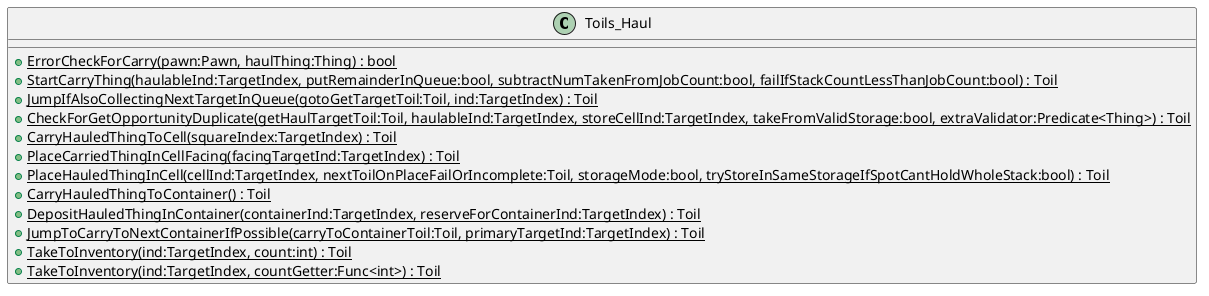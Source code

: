 @startuml
class Toils_Haul {
    + {static} ErrorCheckForCarry(pawn:Pawn, haulThing:Thing) : bool
    + {static} StartCarryThing(haulableInd:TargetIndex, putRemainderInQueue:bool, subtractNumTakenFromJobCount:bool, failIfStackCountLessThanJobCount:bool) : Toil
    + {static} JumpIfAlsoCollectingNextTargetInQueue(gotoGetTargetToil:Toil, ind:TargetIndex) : Toil
    + {static} CheckForGetOpportunityDuplicate(getHaulTargetToil:Toil, haulableInd:TargetIndex, storeCellInd:TargetIndex, takeFromValidStorage:bool, extraValidator:Predicate<Thing>) : Toil
    + {static} CarryHauledThingToCell(squareIndex:TargetIndex) : Toil
    + {static} PlaceCarriedThingInCellFacing(facingTargetInd:TargetIndex) : Toil
    + {static} PlaceHauledThingInCell(cellInd:TargetIndex, nextToilOnPlaceFailOrIncomplete:Toil, storageMode:bool, tryStoreInSameStorageIfSpotCantHoldWholeStack:bool) : Toil
    + {static} CarryHauledThingToContainer() : Toil
    + {static} DepositHauledThingInContainer(containerInd:TargetIndex, reserveForContainerInd:TargetIndex) : Toil
    + {static} JumpToCarryToNextContainerIfPossible(carryToContainerToil:Toil, primaryTargetInd:TargetIndex) : Toil
    + {static} TakeToInventory(ind:TargetIndex, count:int) : Toil
    + {static} TakeToInventory(ind:TargetIndex, countGetter:Func<int>) : Toil
}
@enduml

